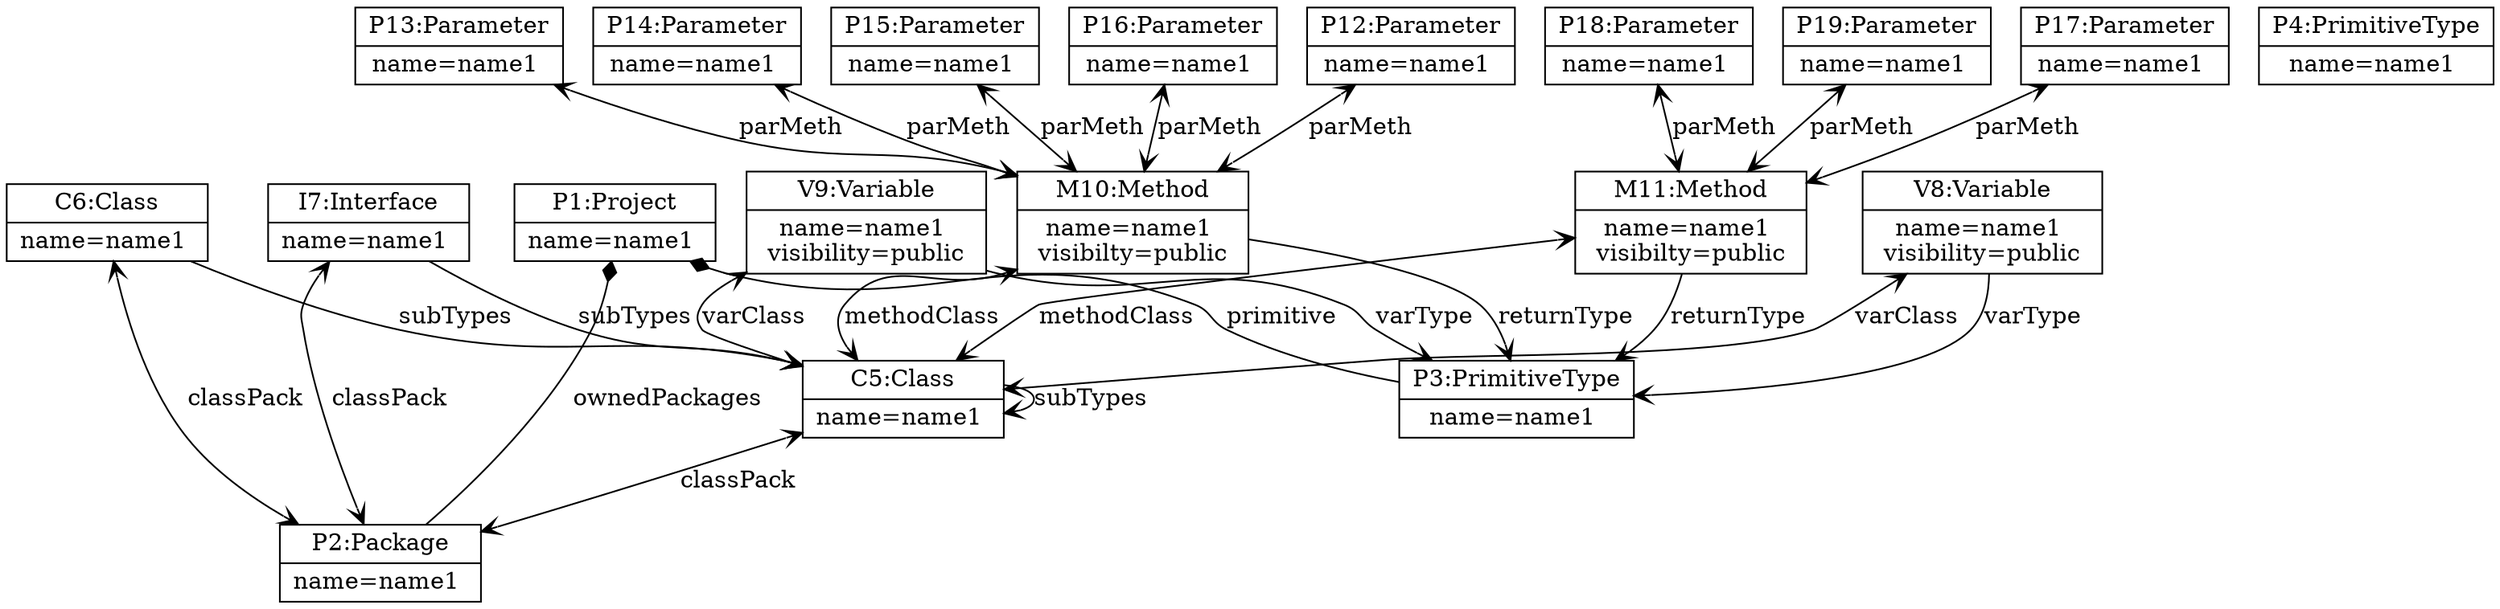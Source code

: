 Graph g{ 
struct1 -- struct2 [arrowtail=diamond,arrowhead=none,dir=both,label="ownedPackages"]   ;
struct1 -- struct3 [arrowtail=diamond,arrowhead=none,dir=both,label="primitive"]   ;
struct1 [shape=record,label="{P1:Project| name=name1 \n}"]; 
struct2 [shape=record,label="{P2:Package| name=name1 \n}"];
struct3 [shape=record,label="{P3:PrimitiveType| name=name1 \n}"];
struct4 [shape=record,label="{P4:PrimitiveType| name=name1 \n}"];
struct5 -- struct2 [arrowhead=open,arrowtail=open,dir=both,label="classPack"]   ;
struct5 -- struct5 [arrowhead=open,arrowtail=open,dir=forward,label="subTypes"]   ;
struct5 [shape=record,label="{C5:Class| name=name1 \n}"];
struct6 -- struct2 [arrowhead=open,arrowtail=open,dir=both,label="classPack"]   ;
struct6 -- struct5 [arrowhead=open,arrowtail=open,dir=forward,label="subTypes"]   ;
struct6 [shape=record,label="{C6:Class| name=name1 \n}"];
struct7 -- struct2 [arrowhead=open,arrowtail=open,dir=both,label="classPack"]   ;
struct7 -- struct5 [arrowhead=open,arrowtail=open,dir=forward,label="subTypes"]   ;
struct7 [shape=record,label="{I7:Interface| name=name1 \n}"];
struct8 -- struct5 [arrowhead=open,arrowtail=open,dir=both,label="varClass"]   ;
struct8 -- struct3 [arrowhead=open,arrowtail=open,dir=forward,label="varType"]   ;
struct8 [shape=record,label="{V8:Variable| name=name1 \n visibility=public \n}"];
struct9 -- struct5 [arrowhead=open,arrowtail=open,dir=both,label="varClass"]   ;
struct9 -- struct3 [arrowhead=open,arrowtail=open,dir=forward,label="varType"]   ;
struct9 [shape=record,label="{V9:Variable| name=name1 \n visibility=public \n}"];
struct10 -- struct5 [arrowhead=open,arrowtail=open,dir=both,label="methodClass"]   ;
struct10 -- struct3 [arrowhead=open,arrowtail=open,dir=forward,label="returnType"]   ;
struct10 [shape=record,label="{M10:Method| name=name1 \n visibilty=public \n}"];
struct11 -- struct5 [arrowhead=open,arrowtail=open,dir=both,label="methodClass"]   ;
struct11 -- struct3 [arrowhead=open,arrowtail=open,dir=forward,label="returnType"]   ;
struct11 [shape=record,label="{M11:Method| name=name1 \n visibilty=public \n}"];
struct12 -- struct10 [arrowhead=open,arrowtail=open,dir=both,label="parMeth"]   ;
struct12 [shape=record,label="{P12:Parameter| name=name1 \n}"];
struct13 -- struct10 [arrowhead=open,arrowtail=open,dir=both,label="parMeth"]   ;
struct13 [shape=record,label="{P13:Parameter| name=name1 \n}"];
struct14 -- struct10 [arrowhead=open,arrowtail=open,dir=both,label="parMeth"]   ;
struct14 [shape=record,label="{P14:Parameter| name=name1 \n}"];
struct15 -- struct10 [arrowhead=open,arrowtail=open,dir=both,label="parMeth"]   ;
struct15 [shape=record,label="{P15:Parameter| name=name1 \n}"];
struct16 -- struct10 [arrowhead=open,arrowtail=open,dir=both,label="parMeth"]   ;
struct16 [shape=record,label="{P16:Parameter| name=name1 \n}"];
struct17 -- struct11 [arrowhead=open,arrowtail=open,dir=both,label="parMeth"]   ;
struct17 [shape=record,label="{P17:Parameter| name=name1 \n}"];
struct18 -- struct11 [arrowhead=open,arrowtail=open,dir=both,label="parMeth"]   ;
struct18 [shape=record,label="{P18:Parameter| name=name1 \n}"];
struct19 -- struct11 [arrowhead=open,arrowtail=open,dir=both,label="parMeth"]   ;
struct19 [shape=record,label="{P19:Parameter| name=name1 \n}"];
} 
